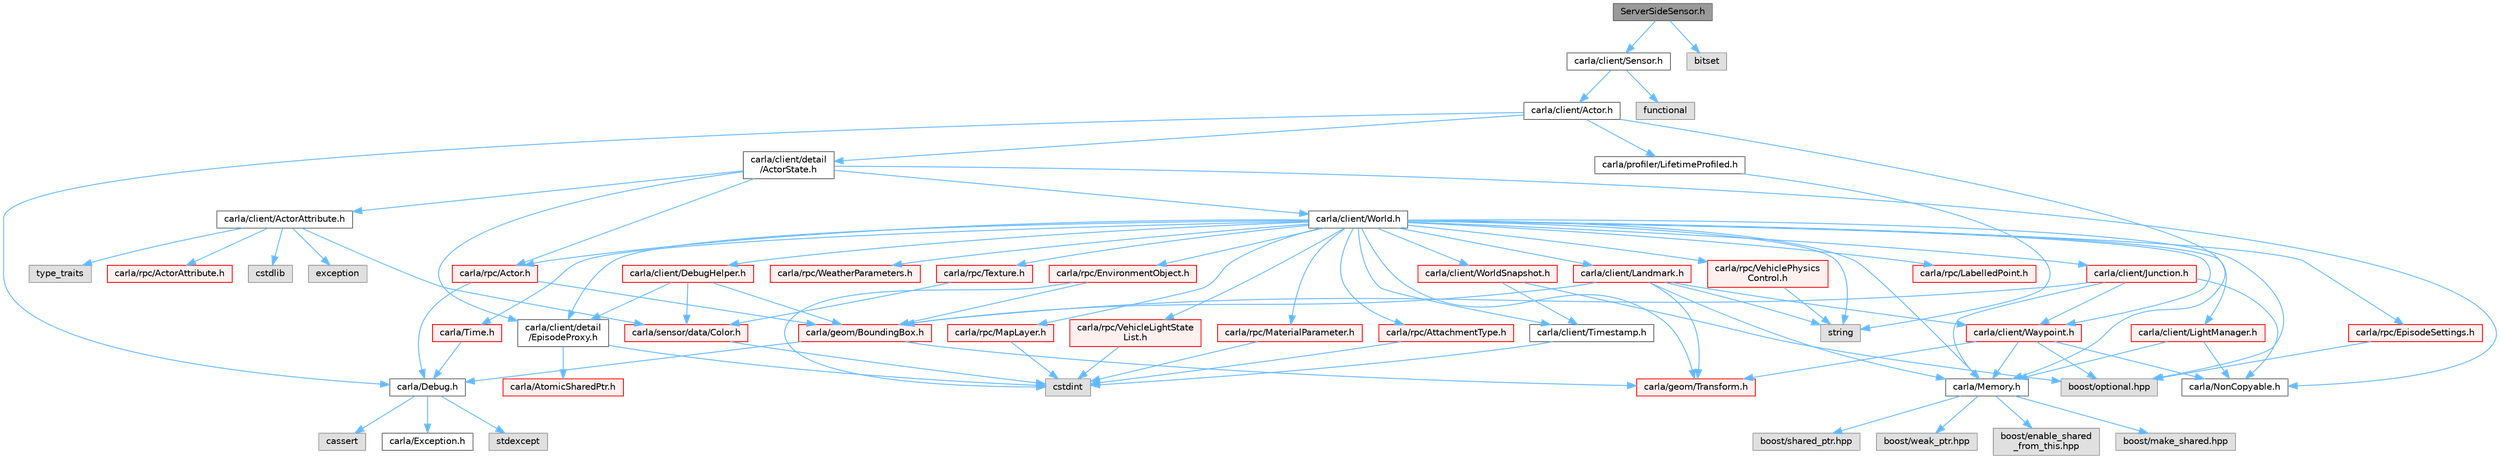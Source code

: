 digraph "ServerSideSensor.h"
{
 // INTERACTIVE_SVG=YES
 // LATEX_PDF_SIZE
  bgcolor="transparent";
  edge [fontname=Helvetica,fontsize=10,labelfontname=Helvetica,labelfontsize=10];
  node [fontname=Helvetica,fontsize=10,shape=box,height=0.2,width=0.4];
  Node1 [id="Node000001",label="ServerSideSensor.h",height=0.2,width=0.4,color="gray40", fillcolor="grey60", style="filled", fontcolor="black",tooltip=" "];
  Node1 -> Node2 [id="edge1_Node000001_Node000002",color="steelblue1",style="solid",tooltip=" "];
  Node2 [id="Node000002",label="carla/client/Sensor.h",height=0.2,width=0.4,color="grey40", fillcolor="white", style="filled",URL="$d8/d58/LibCarla_2source_2carla_2client_2Sensor_8h.html",tooltip=" "];
  Node2 -> Node3 [id="edge2_Node000002_Node000003",color="steelblue1",style="solid",tooltip=" "];
  Node3 [id="Node000003",label="carla/client/Actor.h",height=0.2,width=0.4,color="grey40", fillcolor="white", style="filled",URL="$da/d48/client_2Actor_8h.html",tooltip=" "];
  Node3 -> Node4 [id="edge3_Node000003_Node000004",color="steelblue1",style="solid",tooltip=" "];
  Node4 [id="Node000004",label="carla/Debug.h",height=0.2,width=0.4,color="grey40", fillcolor="white", style="filled",URL="$d4/deb/Debug_8h.html",tooltip=" "];
  Node4 -> Node5 [id="edge4_Node000004_Node000005",color="steelblue1",style="solid",tooltip=" "];
  Node5 [id="Node000005",label="carla/Exception.h",height=0.2,width=0.4,color="grey40", fillcolor="white", style="filled",URL="$d8/d8a/Exception_8h.html",tooltip=" "];
  Node4 -> Node6 [id="edge5_Node000004_Node000006",color="steelblue1",style="solid",tooltip=" "];
  Node6 [id="Node000006",label="stdexcept",height=0.2,width=0.4,color="grey60", fillcolor="#E0E0E0", style="filled",tooltip=" "];
  Node4 -> Node7 [id="edge6_Node000004_Node000007",color="steelblue1",style="solid",tooltip=" "];
  Node7 [id="Node000007",label="cassert",height=0.2,width=0.4,color="grey60", fillcolor="#E0E0E0", style="filled",tooltip=" "];
  Node3 -> Node8 [id="edge7_Node000003_Node000008",color="steelblue1",style="solid",tooltip=" "];
  Node8 [id="Node000008",label="carla/Memory.h",height=0.2,width=0.4,color="grey40", fillcolor="white", style="filled",URL="$de/d5c/Memory_8h.html",tooltip=" "];
  Node8 -> Node9 [id="edge8_Node000008_Node000009",color="steelblue1",style="solid",tooltip=" "];
  Node9 [id="Node000009",label="boost/enable_shared\l_from_this.hpp",height=0.2,width=0.4,color="grey60", fillcolor="#E0E0E0", style="filled",tooltip=" "];
  Node8 -> Node10 [id="edge9_Node000008_Node000010",color="steelblue1",style="solid",tooltip=" "];
  Node10 [id="Node000010",label="boost/make_shared.hpp",height=0.2,width=0.4,color="grey60", fillcolor="#E0E0E0", style="filled",tooltip=" "];
  Node8 -> Node11 [id="edge10_Node000008_Node000011",color="steelblue1",style="solid",tooltip=" "];
  Node11 [id="Node000011",label="boost/shared_ptr.hpp",height=0.2,width=0.4,color="grey60", fillcolor="#E0E0E0", style="filled",tooltip=" "];
  Node8 -> Node12 [id="edge11_Node000008_Node000012",color="steelblue1",style="solid",tooltip=" "];
  Node12 [id="Node000012",label="boost/weak_ptr.hpp",height=0.2,width=0.4,color="grey60", fillcolor="#E0E0E0", style="filled",tooltip=" "];
  Node3 -> Node13 [id="edge12_Node000003_Node000013",color="steelblue1",style="solid",tooltip=" "];
  Node13 [id="Node000013",label="carla/client/detail\l/ActorState.h",height=0.2,width=0.4,color="grey40", fillcolor="white", style="filled",URL="$d4/d22/client_2detail_2ActorState_8h.html",tooltip=" "];
  Node13 -> Node14 [id="edge13_Node000013_Node000014",color="steelblue1",style="solid",tooltip=" "];
  Node14 [id="Node000014",label="carla/NonCopyable.h",height=0.2,width=0.4,color="grey40", fillcolor="white", style="filled",URL="$d4/dd8/LibCarla_2source_2carla_2NonCopyable_8h.html",tooltip=" "];
  Node13 -> Node15 [id="edge14_Node000013_Node000015",color="steelblue1",style="solid",tooltip=" "];
  Node15 [id="Node000015",label="carla/client/World.h",height=0.2,width=0.4,color="grey40", fillcolor="white", style="filled",URL="$dd/d5b/World_8h.html",tooltip=" "];
  Node15 -> Node8 [id="edge15_Node000015_Node000008",color="steelblue1",style="solid",tooltip=" "];
  Node15 -> Node16 [id="edge16_Node000015_Node000016",color="steelblue1",style="solid",tooltip=" "];
  Node16 [id="Node000016",label="carla/Time.h",height=0.2,width=0.4,color="red", fillcolor="#FFF0F0", style="filled",URL="$d2/d33/Time_8h.html",tooltip=" "];
  Node16 -> Node4 [id="edge17_Node000016_Node000004",color="steelblue1",style="solid",tooltip=" "];
  Node15 -> Node19 [id="edge18_Node000015_Node000019",color="steelblue1",style="solid",tooltip=" "];
  Node19 [id="Node000019",label="carla/client/DebugHelper.h",height=0.2,width=0.4,color="red", fillcolor="#FFF0F0", style="filled",URL="$d1/dbe/DebugHelper_8h.html",tooltip=" "];
  Node19 -> Node20 [id="edge19_Node000019_Node000020",color="steelblue1",style="solid",tooltip=" "];
  Node20 [id="Node000020",label="carla/client/detail\l/EpisodeProxy.h",height=0.2,width=0.4,color="grey40", fillcolor="white", style="filled",URL="$dc/dc2/EpisodeProxy_8h.html",tooltip=" "];
  Node20 -> Node21 [id="edge20_Node000020_Node000021",color="steelblue1",style="solid",tooltip=" "];
  Node21 [id="Node000021",label="carla/AtomicSharedPtr.h",height=0.2,width=0.4,color="red", fillcolor="#FFF0F0", style="filled",URL="$df/de2/AtomicSharedPtr_8h.html",tooltip=" "];
  Node20 -> Node23 [id="edge21_Node000020_Node000023",color="steelblue1",style="solid",tooltip=" "];
  Node23 [id="Node000023",label="cstdint",height=0.2,width=0.4,color="grey60", fillcolor="#E0E0E0", style="filled",tooltip=" "];
  Node19 -> Node24 [id="edge22_Node000019_Node000024",color="steelblue1",style="solid",tooltip=" "];
  Node24 [id="Node000024",label="carla/geom/BoundingBox.h",height=0.2,width=0.4,color="red", fillcolor="#FFF0F0", style="filled",URL="$d2/dfe/LibCarla_2source_2carla_2geom_2BoundingBox_8h.html",tooltip=" "];
  Node24 -> Node4 [id="edge23_Node000024_Node000004",color="steelblue1",style="solid",tooltip=" "];
  Node24 -> Node34 [id="edge24_Node000024_Node000034",color="steelblue1",style="solid",tooltip=" "];
  Node34 [id="Node000034",label="carla/geom/Transform.h",height=0.2,width=0.4,color="red", fillcolor="#FFF0F0", style="filled",URL="$de/d17/geom_2Transform_8h.html",tooltip=" "];
  Node19 -> Node54 [id="edge25_Node000019_Node000054",color="steelblue1",style="solid",tooltip=" "];
  Node54 [id="Node000054",label="carla/sensor/data/Color.h",height=0.2,width=0.4,color="red", fillcolor="#FFF0F0", style="filled",URL="$db/d51/sensor_2data_2Color_8h.html",tooltip=" "];
  Node54 -> Node23 [id="edge26_Node000054_Node000023",color="steelblue1",style="solid",tooltip=" "];
  Node15 -> Node58 [id="edge27_Node000015_Node000058",color="steelblue1",style="solid",tooltip=" "];
  Node58 [id="Node000058",label="carla/client/Landmark.h",height=0.2,width=0.4,color="red", fillcolor="#FFF0F0", style="filled",URL="$db/d18/Landmark_8h.html",tooltip=" "];
  Node58 -> Node8 [id="edge28_Node000058_Node000008",color="steelblue1",style="solid",tooltip=" "];
  Node58 -> Node59 [id="edge29_Node000058_Node000059",color="steelblue1",style="solid",tooltip=" "];
  Node59 [id="Node000059",label="carla/client/Waypoint.h",height=0.2,width=0.4,color="red", fillcolor="#FFF0F0", style="filled",URL="$d0/d47/client_2Waypoint_8h.html",tooltip=" "];
  Node59 -> Node8 [id="edge30_Node000059_Node000008",color="steelblue1",style="solid",tooltip=" "];
  Node59 -> Node14 [id="edge31_Node000059_Node000014",color="steelblue1",style="solid",tooltip=" "];
  Node59 -> Node34 [id="edge32_Node000059_Node000034",color="steelblue1",style="solid",tooltip=" "];
  Node59 -> Node82 [id="edge33_Node000059_Node000082",color="steelblue1",style="solid",tooltip=" "];
  Node82 [id="Node000082",label="boost/optional.hpp",height=0.2,width=0.4,color="grey60", fillcolor="#E0E0E0", style="filled",tooltip=" "];
  Node58 -> Node34 [id="edge34_Node000058_Node000034",color="steelblue1",style="solid",tooltip=" "];
  Node58 -> Node24 [id="edge35_Node000058_Node000024",color="steelblue1",style="solid",tooltip=" "];
  Node58 -> Node61 [id="edge36_Node000058_Node000061",color="steelblue1",style="solid",tooltip=" "];
  Node61 [id="Node000061",label="string",height=0.2,width=0.4,color="grey60", fillcolor="#E0E0E0", style="filled",tooltip=" "];
  Node15 -> Node59 [id="edge37_Node000015_Node000059",color="steelblue1",style="solid",tooltip=" "];
  Node15 -> Node86 [id="edge38_Node000015_Node000086",color="steelblue1",style="solid",tooltip=" "];
  Node86 [id="Node000086",label="carla/client/Junction.h",height=0.2,width=0.4,color="red", fillcolor="#FFF0F0", style="filled",URL="$dd/d55/client_2Junction_8h.html",tooltip=" "];
  Node86 -> Node8 [id="edge39_Node000086_Node000008",color="steelblue1",style="solid",tooltip=" "];
  Node86 -> Node14 [id="edge40_Node000086_Node000014",color="steelblue1",style="solid",tooltip=" "];
  Node86 -> Node24 [id="edge41_Node000086_Node000024",color="steelblue1",style="solid",tooltip=" "];
  Node86 -> Node59 [id="edge42_Node000086_Node000059",color="steelblue1",style="solid",tooltip=" "];
  Node15 -> Node90 [id="edge43_Node000015_Node000090",color="steelblue1",style="solid",tooltip=" "];
  Node90 [id="Node000090",label="carla/client/LightManager.h",height=0.2,width=0.4,color="red", fillcolor="#FFF0F0", style="filled",URL="$dd/d9a/LightManager_8h.html",tooltip=" "];
  Node90 -> Node8 [id="edge44_Node000090_Node000008",color="steelblue1",style="solid",tooltip=" "];
  Node90 -> Node14 [id="edge45_Node000090_Node000014",color="steelblue1",style="solid",tooltip=" "];
  Node15 -> Node97 [id="edge46_Node000015_Node000097",color="steelblue1",style="solid",tooltip=" "];
  Node97 [id="Node000097",label="carla/client/Timestamp.h",height=0.2,width=0.4,color="grey40", fillcolor="white", style="filled",URL="$d7/d66/Timestamp_8h.html",tooltip=" "];
  Node97 -> Node23 [id="edge47_Node000097_Node000023",color="steelblue1",style="solid",tooltip=" "];
  Node15 -> Node98 [id="edge48_Node000015_Node000098",color="steelblue1",style="solid",tooltip=" "];
  Node98 [id="Node000098",label="carla/client/WorldSnapshot.h",height=0.2,width=0.4,color="red", fillcolor="#FFF0F0", style="filled",URL="$df/d11/WorldSnapshot_8h.html",tooltip=" "];
  Node98 -> Node97 [id="edge49_Node000098_Node000097",color="steelblue1",style="solid",tooltip=" "];
  Node98 -> Node82 [id="edge50_Node000098_Node000082",color="steelblue1",style="solid",tooltip=" "];
  Node15 -> Node20 [id="edge51_Node000015_Node000020",color="steelblue1",style="solid",tooltip=" "];
  Node15 -> Node34 [id="edge52_Node000015_Node000034",color="steelblue1",style="solid",tooltip=" "];
  Node15 -> Node127 [id="edge53_Node000015_Node000127",color="steelblue1",style="solid",tooltip=" "];
  Node127 [id="Node000127",label="carla/rpc/Actor.h",height=0.2,width=0.4,color="red", fillcolor="#FFF0F0", style="filled",URL="$d8/d73/rpc_2Actor_8h.html",tooltip=" "];
  Node127 -> Node4 [id="edge54_Node000127_Node000004",color="steelblue1",style="solid",tooltip=" "];
  Node127 -> Node24 [id="edge55_Node000127_Node000024",color="steelblue1",style="solid",tooltip=" "];
  Node15 -> Node145 [id="edge56_Node000015_Node000145",color="steelblue1",style="solid",tooltip=" "];
  Node145 [id="Node000145",label="carla/rpc/AttachmentType.h",height=0.2,width=0.4,color="red", fillcolor="#FFF0F0", style="filled",URL="$d9/df7/AttachmentType_8h.html",tooltip=" "];
  Node145 -> Node23 [id="edge57_Node000145_Node000023",color="steelblue1",style="solid",tooltip=" "];
  Node15 -> Node146 [id="edge58_Node000015_Node000146",color="steelblue1",style="solid",tooltip=" "];
  Node146 [id="Node000146",label="carla/rpc/EpisodeSettings.h",height=0.2,width=0.4,color="red", fillcolor="#FFF0F0", style="filled",URL="$db/df7/LibCarla_2source_2carla_2rpc_2EpisodeSettings_8h.html",tooltip=" "];
  Node146 -> Node82 [id="edge59_Node000146_Node000082",color="steelblue1",style="solid",tooltip=" "];
  Node15 -> Node151 [id="edge60_Node000015_Node000151",color="steelblue1",style="solid",tooltip=" "];
  Node151 [id="Node000151",label="carla/rpc/EnvironmentObject.h",height=0.2,width=0.4,color="red", fillcolor="#FFF0F0", style="filled",URL="$de/d10/LibCarla_2source_2carla_2rpc_2EnvironmentObject_8h.html",tooltip=" "];
  Node151 -> Node23 [id="edge61_Node000151_Node000023",color="steelblue1",style="solid",tooltip=" "];
  Node151 -> Node24 [id="edge62_Node000151_Node000024",color="steelblue1",style="solid",tooltip=" "];
  Node15 -> Node153 [id="edge63_Node000015_Node000153",color="steelblue1",style="solid",tooltip=" "];
  Node153 [id="Node000153",label="carla/rpc/LabelledPoint.h",height=0.2,width=0.4,color="red", fillcolor="#FFF0F0", style="filled",URL="$d2/dd4/LabelledPoint_8h.html",tooltip=" "];
  Node15 -> Node155 [id="edge64_Node000015_Node000155",color="steelblue1",style="solid",tooltip=" "];
  Node155 [id="Node000155",label="carla/rpc/MapLayer.h",height=0.2,width=0.4,color="red", fillcolor="#FFF0F0", style="filled",URL="$d0/dc2/MapLayer_8h.html",tooltip=" "];
  Node155 -> Node23 [id="edge65_Node000155_Node000023",color="steelblue1",style="solid",tooltip=" "];
  Node15 -> Node156 [id="edge66_Node000015_Node000156",color="steelblue1",style="solid",tooltip=" "];
  Node156 [id="Node000156",label="carla/rpc/VehiclePhysics\lControl.h",height=0.2,width=0.4,color="red", fillcolor="#FFF0F0", style="filled",URL="$d1/d8e/LibCarla_2source_2carla_2rpc_2VehiclePhysicsControl_8h.html",tooltip=" "];
  Node156 -> Node61 [id="edge67_Node000156_Node000061",color="steelblue1",style="solid",tooltip=" "];
  Node15 -> Node163 [id="edge68_Node000015_Node000163",color="steelblue1",style="solid",tooltip=" "];
  Node163 [id="Node000163",label="carla/rpc/WeatherParameters.h",height=0.2,width=0.4,color="red", fillcolor="#FFF0F0", style="filled",URL="$da/d0c/LibCarla_2source_2carla_2rpc_2WeatherParameters_8h.html",tooltip=" "];
  Node15 -> Node166 [id="edge69_Node000015_Node000166",color="steelblue1",style="solid",tooltip=" "];
  Node166 [id="Node000166",label="carla/rpc/VehicleLightState\lList.h",height=0.2,width=0.4,color="red", fillcolor="#FFF0F0", style="filled",URL="$d8/d09/VehicleLightStateList_8h.html",tooltip=" "];
  Node166 -> Node23 [id="edge70_Node000166_Node000023",color="steelblue1",style="solid",tooltip=" "];
  Node15 -> Node170 [id="edge71_Node000015_Node000170",color="steelblue1",style="solid",tooltip=" "];
  Node170 [id="Node000170",label="carla/rpc/Texture.h",height=0.2,width=0.4,color="red", fillcolor="#FFF0F0", style="filled",URL="$d9/dbf/Texture_8h.html",tooltip=" "];
  Node170 -> Node54 [id="edge72_Node000170_Node000054",color="steelblue1",style="solid",tooltip=" "];
  Node15 -> Node171 [id="edge73_Node000015_Node000171",color="steelblue1",style="solid",tooltip=" "];
  Node171 [id="Node000171",label="carla/rpc/MaterialParameter.h",height=0.2,width=0.4,color="red", fillcolor="#FFF0F0", style="filled",URL="$d7/d10/MaterialParameter_8h.html",tooltip=" "];
  Node171 -> Node23 [id="edge74_Node000171_Node000023",color="steelblue1",style="solid",tooltip=" "];
  Node15 -> Node61 [id="edge75_Node000015_Node000061",color="steelblue1",style="solid",tooltip=" "];
  Node15 -> Node82 [id="edge76_Node000015_Node000082",color="steelblue1",style="solid",tooltip=" "];
  Node13 -> Node172 [id="edge77_Node000013_Node000172",color="steelblue1",style="solid",tooltip=" "];
  Node172 [id="Node000172",label="carla/client/ActorAttribute.h",height=0.2,width=0.4,color="grey40", fillcolor="white", style="filled",URL="$d1/d5d/LibCarla_2source_2carla_2client_2ActorAttribute_8h.html",tooltip=" "];
  Node172 -> Node129 [id="edge78_Node000172_Node000129",color="steelblue1",style="solid",tooltip=" "];
  Node129 [id="Node000129",label="carla/rpc/ActorAttribute.h",height=0.2,width=0.4,color="red", fillcolor="#FFF0F0", style="filled",URL="$d2/dc4/LibCarla_2source_2carla_2rpc_2ActorAttribute_8h.html",tooltip=" "];
  Node172 -> Node54 [id="edge79_Node000172_Node000054",color="steelblue1",style="solid",tooltip=" "];
  Node172 -> Node173 [id="edge80_Node000172_Node000173",color="steelblue1",style="solid",tooltip=" "];
  Node173 [id="Node000173",label="cstdlib",height=0.2,width=0.4,color="grey60", fillcolor="#E0E0E0", style="filled",tooltip=" "];
  Node172 -> Node96 [id="edge81_Node000172_Node000096",color="steelblue1",style="solid",tooltip=" "];
  Node96 [id="Node000096",label="exception",height=0.2,width=0.4,color="grey60", fillcolor="#E0E0E0", style="filled",tooltip=" "];
  Node172 -> Node32 [id="edge82_Node000172_Node000032",color="steelblue1",style="solid",tooltip=" "];
  Node32 [id="Node000032",label="type_traits",height=0.2,width=0.4,color="grey60", fillcolor="#E0E0E0", style="filled",tooltip=" "];
  Node13 -> Node20 [id="edge83_Node000013_Node000020",color="steelblue1",style="solid",tooltip=" "];
  Node13 -> Node127 [id="edge84_Node000013_Node000127",color="steelblue1",style="solid",tooltip=" "];
  Node3 -> Node174 [id="edge85_Node000003_Node000174",color="steelblue1",style="solid",tooltip=" "];
  Node174 [id="Node000174",label="carla/profiler/LifetimeProfiled.h",height=0.2,width=0.4,color="grey40", fillcolor="white", style="filled",URL="$d9/dc4/LifetimeProfiled_8h.html",tooltip=" "];
  Node174 -> Node61 [id="edge86_Node000174_Node000061",color="steelblue1",style="solid",tooltip=" "];
  Node2 -> Node70 [id="edge87_Node000002_Node000070",color="steelblue1",style="solid",tooltip=" "];
  Node70 [id="Node000070",label="functional",height=0.2,width=0.4,color="grey60", fillcolor="#E0E0E0", style="filled",tooltip=" "];
  Node1 -> Node175 [id="edge88_Node000001_Node000175",color="steelblue1",style="solid",tooltip=" "];
  Node175 [id="Node000175",label="bitset",height=0.2,width=0.4,color="grey60", fillcolor="#E0E0E0", style="filled",tooltip=" "];
}
